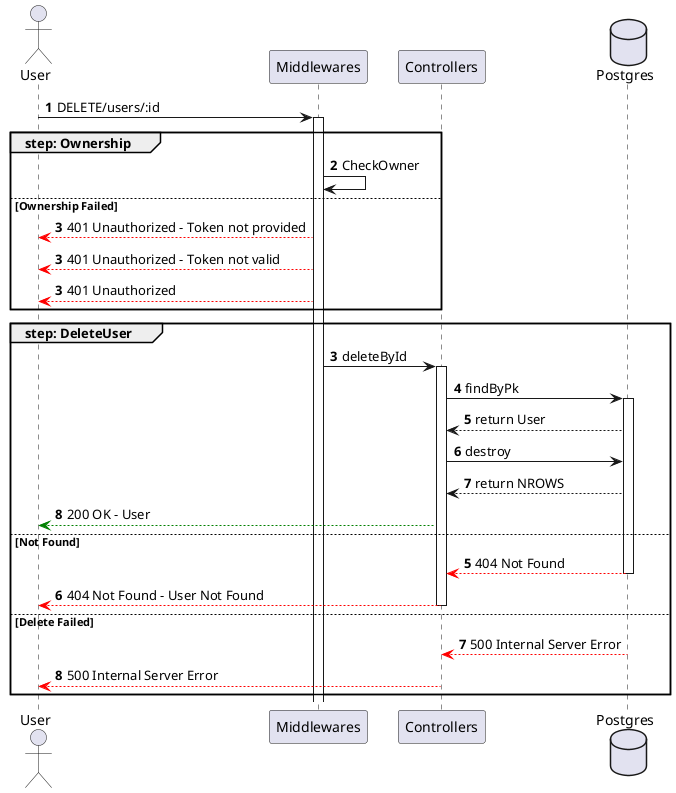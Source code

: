 @startuml deleteUser

actor User
participant Middlewares
participant Controllers
database Postgres

autonumber
User -> Middlewares ++: DELETE/users/:id
group step: Ownership
    Middlewares -> Middlewares : CheckOwner
else Ownership Failed
    autonumber 3
    Middlewares --[#red]> User : 401 Unauthorized - Token not provided
    autonumber 3
    Middlewares --[#red]> User : 401 Unauthorized - Token not valid
    autonumber 3
    Middlewares --[#red]> User : 401 Unauthorized
end
group step: DeleteUser
    autonumber 3
    Middlewares -> Controllers ++: deleteById
    Controllers -> Postgres ++: findByPk
    Postgres --> Controllers: return User
    Controllers -> Postgres : destroy
    Postgres --> Controllers: return NROWS
    Controllers --[#green]> User : 200 OK - User
else Not Found
    autonumber 5
    Postgres --[#red]> Controllers --: 404 Not Found
    Controllers --[#red]> User --: 404 Not Found - User Not Found
else Delete Failed
    autonumber 7
    Postgres --[#red]> Controllers --: 500 Internal Server Error
    Controllers --[#red]> User --: 500 Internal Server Error
end

@enduml